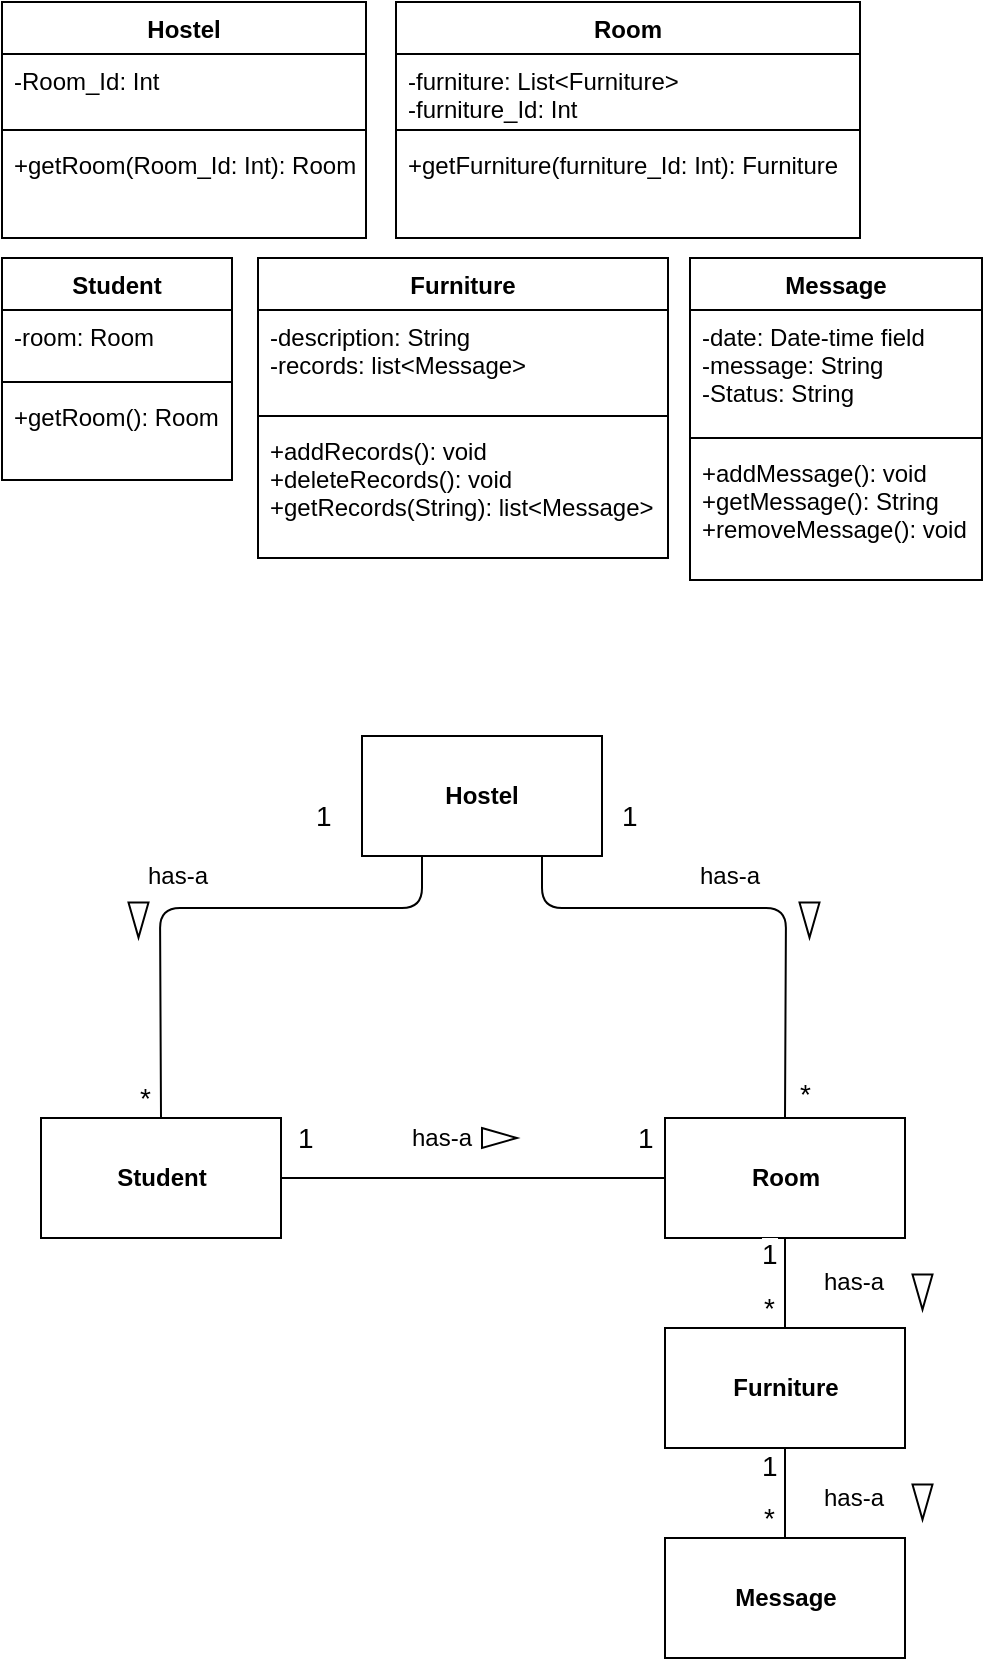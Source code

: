 <mxfile version="13.10.0" type="github" pages="4">
  <diagram id="uQd3hym3dJnkemIXZekN" name="Page-1">
    <mxGraphModel dx="1342" dy="720" grid="0" gridSize="10" guides="1" tooltips="1" connect="1" arrows="1" fold="1" page="1" pageScale="1" pageWidth="827" pageHeight="1169" math="0" shadow="0">
      <root>
        <mxCell id="0" />
        <mxCell id="1" parent="0" />
        <mxCell id="UNEvWyEhUeAOuFIiTYhh-5" value="Hostel" style="swimlane;fontStyle=1;align=center;verticalAlign=top;childLayout=stackLayout;horizontal=1;startSize=26;horizontalStack=0;resizeParent=1;resizeParentMax=0;resizeLast=0;collapsible=1;marginBottom=0;" vertex="1" parent="1">
          <mxGeometry x="83" y="77" width="182" height="118" as="geometry" />
        </mxCell>
        <mxCell id="UNEvWyEhUeAOuFIiTYhh-6" value="-Room_Id: Int" style="text;strokeColor=none;fillColor=none;align=left;verticalAlign=top;spacingLeft=4;spacingRight=4;overflow=hidden;rotatable=0;points=[[0,0.5],[1,0.5]];portConstraint=eastwest;" vertex="1" parent="UNEvWyEhUeAOuFIiTYhh-5">
          <mxGeometry y="26" width="182" height="34" as="geometry" />
        </mxCell>
        <mxCell id="UNEvWyEhUeAOuFIiTYhh-7" value="" style="line;strokeWidth=1;fillColor=none;align=left;verticalAlign=middle;spacingTop=-1;spacingLeft=3;spacingRight=3;rotatable=0;labelPosition=right;points=[];portConstraint=eastwest;" vertex="1" parent="UNEvWyEhUeAOuFIiTYhh-5">
          <mxGeometry y="60" width="182" height="8" as="geometry" />
        </mxCell>
        <mxCell id="UNEvWyEhUeAOuFIiTYhh-8" value="+getRoom(Room_Id: Int): Room" style="text;strokeColor=none;fillColor=none;align=left;verticalAlign=top;spacingLeft=4;spacingRight=4;overflow=hidden;rotatable=0;points=[[0,0.5],[1,0.5]];portConstraint=eastwest;" vertex="1" parent="UNEvWyEhUeAOuFIiTYhh-5">
          <mxGeometry y="68" width="182" height="50" as="geometry" />
        </mxCell>
        <mxCell id="UNEvWyEhUeAOuFIiTYhh-9" value="Student" style="swimlane;fontStyle=1;align=center;verticalAlign=top;childLayout=stackLayout;horizontal=1;startSize=26;horizontalStack=0;resizeParent=1;resizeParentMax=0;resizeLast=0;collapsible=1;marginBottom=0;" vertex="1" parent="1">
          <mxGeometry x="83" y="205" width="115" height="111" as="geometry" />
        </mxCell>
        <mxCell id="UNEvWyEhUeAOuFIiTYhh-10" value="-room: Room" style="text;strokeColor=none;fillColor=none;align=left;verticalAlign=top;spacingLeft=4;spacingRight=4;overflow=hidden;rotatable=0;points=[[0,0.5],[1,0.5]];portConstraint=eastwest;" vertex="1" parent="UNEvWyEhUeAOuFIiTYhh-9">
          <mxGeometry y="26" width="115" height="32" as="geometry" />
        </mxCell>
        <mxCell id="UNEvWyEhUeAOuFIiTYhh-11" value="" style="line;strokeWidth=1;fillColor=none;align=left;verticalAlign=middle;spacingTop=-1;spacingLeft=3;spacingRight=3;rotatable=0;labelPosition=right;points=[];portConstraint=eastwest;" vertex="1" parent="UNEvWyEhUeAOuFIiTYhh-9">
          <mxGeometry y="58" width="115" height="8" as="geometry" />
        </mxCell>
        <mxCell id="UNEvWyEhUeAOuFIiTYhh-12" value="+getRoom(): Room" style="text;strokeColor=none;fillColor=none;align=left;verticalAlign=top;spacingLeft=4;spacingRight=4;overflow=hidden;rotatable=0;points=[[0,0.5],[1,0.5]];portConstraint=eastwest;" vertex="1" parent="UNEvWyEhUeAOuFIiTYhh-9">
          <mxGeometry y="66" width="115" height="45" as="geometry" />
        </mxCell>
        <mxCell id="UNEvWyEhUeAOuFIiTYhh-13" value="Room" style="swimlane;fontStyle=1;align=center;verticalAlign=top;childLayout=stackLayout;horizontal=1;startSize=26;horizontalStack=0;resizeParent=1;resizeParentMax=0;resizeLast=0;collapsible=1;marginBottom=0;" vertex="1" parent="1">
          <mxGeometry x="280" y="77" width="232" height="118" as="geometry" />
        </mxCell>
        <mxCell id="UNEvWyEhUeAOuFIiTYhh-14" value="-furniture: List&lt;Furniture&gt;&#xa;-furniture_Id: Int" style="text;strokeColor=none;fillColor=none;align=left;verticalAlign=top;spacingLeft=4;spacingRight=4;overflow=hidden;rotatable=0;points=[[0,0.5],[1,0.5]];portConstraint=eastwest;" vertex="1" parent="UNEvWyEhUeAOuFIiTYhh-13">
          <mxGeometry y="26" width="232" height="34" as="geometry" />
        </mxCell>
        <mxCell id="UNEvWyEhUeAOuFIiTYhh-15" value="" style="line;strokeWidth=1;fillColor=none;align=left;verticalAlign=middle;spacingTop=-1;spacingLeft=3;spacingRight=3;rotatable=0;labelPosition=right;points=[];portConstraint=eastwest;" vertex="1" parent="UNEvWyEhUeAOuFIiTYhh-13">
          <mxGeometry y="60" width="232" height="8" as="geometry" />
        </mxCell>
        <mxCell id="UNEvWyEhUeAOuFIiTYhh-16" value="+getFurniture(furniture_Id: Int): Furniture" style="text;strokeColor=none;fillColor=none;align=left;verticalAlign=top;spacingLeft=4;spacingRight=4;overflow=hidden;rotatable=0;points=[[0,0.5],[1,0.5]];portConstraint=eastwest;" vertex="1" parent="UNEvWyEhUeAOuFIiTYhh-13">
          <mxGeometry y="68" width="232" height="50" as="geometry" />
        </mxCell>
        <mxCell id="UNEvWyEhUeAOuFIiTYhh-17" value="Furniture" style="swimlane;fontStyle=1;align=center;verticalAlign=top;childLayout=stackLayout;horizontal=1;startSize=26;horizontalStack=0;resizeParent=1;resizeParentMax=0;resizeLast=0;collapsible=1;marginBottom=0;" vertex="1" parent="1">
          <mxGeometry x="211" y="205" width="205" height="150" as="geometry" />
        </mxCell>
        <mxCell id="UNEvWyEhUeAOuFIiTYhh-18" value="-description: String&#xa;-records: list&lt;Message&gt;" style="text;strokeColor=none;fillColor=none;align=left;verticalAlign=top;spacingLeft=4;spacingRight=4;overflow=hidden;rotatable=0;points=[[0,0.5],[1,0.5]];portConstraint=eastwest;" vertex="1" parent="UNEvWyEhUeAOuFIiTYhh-17">
          <mxGeometry y="26" width="205" height="49" as="geometry" />
        </mxCell>
        <mxCell id="UNEvWyEhUeAOuFIiTYhh-19" value="" style="line;strokeWidth=1;fillColor=none;align=left;verticalAlign=middle;spacingTop=-1;spacingLeft=3;spacingRight=3;rotatable=0;labelPosition=right;points=[];portConstraint=eastwest;" vertex="1" parent="UNEvWyEhUeAOuFIiTYhh-17">
          <mxGeometry y="75" width="205" height="8" as="geometry" />
        </mxCell>
        <mxCell id="UNEvWyEhUeAOuFIiTYhh-20" value="+addRecords(): void&#xa;+deleteRecords(): void&#xa;+getRecords(String): list&lt;Message&gt;" style="text;strokeColor=none;fillColor=none;align=left;verticalAlign=top;spacingLeft=4;spacingRight=4;overflow=hidden;rotatable=0;points=[[0,0.5],[1,0.5]];portConstraint=eastwest;" vertex="1" parent="UNEvWyEhUeAOuFIiTYhh-17">
          <mxGeometry y="83" width="205" height="67" as="geometry" />
        </mxCell>
        <mxCell id="UNEvWyEhUeAOuFIiTYhh-25" value="Message" style="swimlane;fontStyle=1;align=center;verticalAlign=top;childLayout=stackLayout;horizontal=1;startSize=26;horizontalStack=0;resizeParent=1;resizeParentMax=0;resizeLast=0;collapsible=1;marginBottom=0;" vertex="1" parent="1">
          <mxGeometry x="427" y="205" width="146" height="161" as="geometry" />
        </mxCell>
        <mxCell id="UNEvWyEhUeAOuFIiTYhh-26" value="-date: Date-time field&#xa;-message: String&#xa;-Status: String" style="text;strokeColor=none;fillColor=none;align=left;verticalAlign=top;spacingLeft=4;spacingRight=4;overflow=hidden;rotatable=0;points=[[0,0.5],[1,0.5]];portConstraint=eastwest;" vertex="1" parent="UNEvWyEhUeAOuFIiTYhh-25">
          <mxGeometry y="26" width="146" height="60" as="geometry" />
        </mxCell>
        <mxCell id="UNEvWyEhUeAOuFIiTYhh-27" value="" style="line;strokeWidth=1;fillColor=none;align=left;verticalAlign=middle;spacingTop=-1;spacingLeft=3;spacingRight=3;rotatable=0;labelPosition=right;points=[];portConstraint=eastwest;" vertex="1" parent="UNEvWyEhUeAOuFIiTYhh-25">
          <mxGeometry y="86" width="146" height="8" as="geometry" />
        </mxCell>
        <mxCell id="UNEvWyEhUeAOuFIiTYhh-28" value="+addMessage(): void&#xa;+getMessage(): String&#xa;+removeMessage(): void" style="text;strokeColor=none;fillColor=none;align=left;verticalAlign=top;spacingLeft=4;spacingRight=4;overflow=hidden;rotatable=0;points=[[0,0.5],[1,0.5]];portConstraint=eastwest;" vertex="1" parent="UNEvWyEhUeAOuFIiTYhh-25">
          <mxGeometry y="94" width="146" height="67" as="geometry" />
        </mxCell>
        <mxCell id="UNEvWyEhUeAOuFIiTYhh-30" value="&lt;b&gt;Hostel&lt;/b&gt;" style="rounded=0;whiteSpace=wrap;html=1;" vertex="1" parent="1">
          <mxGeometry x="263" y="444" width="120" height="60" as="geometry" />
        </mxCell>
        <mxCell id="UNEvWyEhUeAOuFIiTYhh-31" value="&lt;b&gt;Room&lt;/b&gt;" style="rounded=0;whiteSpace=wrap;html=1;" vertex="1" parent="1">
          <mxGeometry x="414.5" y="635" width="120" height="60" as="geometry" />
        </mxCell>
        <mxCell id="UNEvWyEhUeAOuFIiTYhh-32" value="&lt;b&gt;Student&lt;/b&gt;" style="rounded=0;whiteSpace=wrap;html=1;" vertex="1" parent="1">
          <mxGeometry x="102.5" y="635" width="120" height="60" as="geometry" />
        </mxCell>
        <mxCell id="UNEvWyEhUeAOuFIiTYhh-33" value="" style="endArrow=none;html=1;exitX=0.5;exitY=0;exitDx=0;exitDy=0;entryX=0.25;entryY=1;entryDx=0;entryDy=0;" edge="1" parent="1" source="UNEvWyEhUeAOuFIiTYhh-32" target="UNEvWyEhUeAOuFIiTYhh-30">
          <mxGeometry width="50" height="50" relative="1" as="geometry">
            <mxPoint x="258.5" y="705" as="sourcePoint" />
            <mxPoint x="308.5" y="655" as="targetPoint" />
            <Array as="points">
              <mxPoint x="162" y="530" />
              <mxPoint x="293" y="530" />
            </Array>
          </mxGeometry>
        </mxCell>
        <mxCell id="UNEvWyEhUeAOuFIiTYhh-34" value="*" style="edgeLabel;resizable=0;html=1;align=left;verticalAlign=bottom;fontSize=14;" connectable="0" vertex="1" parent="1">
          <mxGeometry x="255.5" y="599" as="geometry">
            <mxPoint x="-106" y="36" as="offset" />
          </mxGeometry>
        </mxCell>
        <mxCell id="UNEvWyEhUeAOuFIiTYhh-35" value="" style="endArrow=none;html=1;entryX=0.75;entryY=1;entryDx=0;entryDy=0;exitX=0.5;exitY=0;exitDx=0;exitDy=0;" edge="1" parent="1" source="UNEvWyEhUeAOuFIiTYhh-31" target="UNEvWyEhUeAOuFIiTYhh-30">
          <mxGeometry width="50" height="50" relative="1" as="geometry">
            <mxPoint x="258.5" y="665" as="sourcePoint" />
            <mxPoint x="308.5" y="615" as="targetPoint" />
            <Array as="points">
              <mxPoint x="475" y="530" />
              <mxPoint x="353" y="530" />
            </Array>
          </mxGeometry>
        </mxCell>
        <mxCell id="UNEvWyEhUeAOuFIiTYhh-36" value="" style="endArrow=none;html=1;entryX=0;entryY=0.5;entryDx=0;entryDy=0;exitX=1;exitY=0.5;exitDx=0;exitDy=0;" edge="1" parent="1" source="UNEvWyEhUeAOuFIiTYhh-32" target="UNEvWyEhUeAOuFIiTYhh-31">
          <mxGeometry width="50" height="50" relative="1" as="geometry">
            <mxPoint x="258.5" y="665" as="sourcePoint" />
            <mxPoint x="308.5" y="615" as="targetPoint" />
          </mxGeometry>
        </mxCell>
        <mxCell id="UNEvWyEhUeAOuFIiTYhh-38" value="*" style="edgeLabel;resizable=0;html=1;align=left;verticalAlign=bottom;fontSize=14;" connectable="0" vertex="1" parent="1">
          <mxGeometry x="276" y="566" as="geometry">
            <mxPoint x="204" y="67" as="offset" />
          </mxGeometry>
        </mxCell>
        <mxCell id="UNEvWyEhUeAOuFIiTYhh-39" value="1" style="edgeLabel;resizable=0;html=1;align=left;verticalAlign=bottom;fontSize=14;" connectable="0" vertex="1" parent="1">
          <mxGeometry x="228.5" y="655" as="geometry" />
        </mxCell>
        <mxCell id="UNEvWyEhUeAOuFIiTYhh-40" value="1" style="edgeLabel;resizable=0;html=1;align=left;verticalAlign=bottom;fontSize=14;" connectable="0" vertex="1" parent="1">
          <mxGeometry x="398.5" y="655" as="geometry" />
        </mxCell>
        <mxCell id="UNEvWyEhUeAOuFIiTYhh-43" value="has-a" style="text;html=1;strokeColor=none;fillColor=none;align=center;verticalAlign=middle;whiteSpace=wrap;rounded=0;" vertex="1" parent="1">
          <mxGeometry x="283" y="635" width="40" height="20" as="geometry" />
        </mxCell>
        <mxCell id="UNEvWyEhUeAOuFIiTYhh-44" value="" style="triangle;whiteSpace=wrap;html=1;rotation=0;" vertex="1" parent="1">
          <mxGeometry x="323" y="640" width="17.5" height="10" as="geometry" />
        </mxCell>
        <mxCell id="UNEvWyEhUeAOuFIiTYhh-47" value="1" style="edgeLabel;resizable=0;html=1;align=left;verticalAlign=bottom;fontSize=14;" connectable="0" vertex="1" parent="1">
          <mxGeometry x="238" y="494" as="geometry" />
        </mxCell>
        <mxCell id="UNEvWyEhUeAOuFIiTYhh-48" value="has-a" style="text;html=1;strokeColor=none;fillColor=none;align=center;verticalAlign=middle;whiteSpace=wrap;rounded=0;" vertex="1" parent="1">
          <mxGeometry x="151" y="504" width="40" height="20" as="geometry" />
        </mxCell>
        <mxCell id="UNEvWyEhUeAOuFIiTYhh-49" value="" style="triangle;whiteSpace=wrap;html=1;rotation=90;" vertex="1" parent="1">
          <mxGeometry x="142.5" y="531" width="17.5" height="10" as="geometry" />
        </mxCell>
        <mxCell id="UNEvWyEhUeAOuFIiTYhh-51" value="has-a" style="text;html=1;strokeColor=none;fillColor=none;align=center;verticalAlign=middle;whiteSpace=wrap;rounded=0;" vertex="1" parent="1">
          <mxGeometry x="427" y="504" width="40" height="20" as="geometry" />
        </mxCell>
        <mxCell id="UNEvWyEhUeAOuFIiTYhh-52" value="" style="triangle;whiteSpace=wrap;html=1;rotation=90;" vertex="1" parent="1">
          <mxGeometry x="478" y="531" width="17.5" height="10" as="geometry" />
        </mxCell>
        <mxCell id="UNEvWyEhUeAOuFIiTYhh-53" value="&lt;b&gt;Furniture&lt;/b&gt;" style="rounded=0;whiteSpace=wrap;html=1;" vertex="1" parent="1">
          <mxGeometry x="414.5" y="740" width="120" height="60" as="geometry" />
        </mxCell>
        <mxCell id="UNEvWyEhUeAOuFIiTYhh-54" value="&lt;b&gt;Message&lt;/b&gt;" style="rounded=0;whiteSpace=wrap;html=1;" vertex="1" parent="1">
          <mxGeometry x="414.5" y="845" width="120" height="60" as="geometry" />
        </mxCell>
        <mxCell id="UNEvWyEhUeAOuFIiTYhh-57" value="" style="endArrow=none;html=1;entryX=0.5;entryY=1;entryDx=0;entryDy=0;exitX=0.5;exitY=0;exitDx=0;exitDy=0;" edge="1" parent="1" source="UNEvWyEhUeAOuFIiTYhh-53" target="UNEvWyEhUeAOuFIiTYhh-31">
          <mxGeometry width="50" height="50" relative="1" as="geometry">
            <mxPoint x="478" y="739" as="sourcePoint" />
            <mxPoint x="310" y="613" as="targetPoint" />
          </mxGeometry>
        </mxCell>
        <mxCell id="UNEvWyEhUeAOuFIiTYhh-58" value="" style="endArrow=none;html=1;entryX=0.5;entryY=0;entryDx=0;entryDy=0;exitX=0.5;exitY=1;exitDx=0;exitDy=0;" edge="1" parent="1" source="UNEvWyEhUeAOuFIiTYhh-53" target="UNEvWyEhUeAOuFIiTYhh-54">
          <mxGeometry width="50" height="50" relative="1" as="geometry">
            <mxPoint x="457" y="813" as="sourcePoint" />
            <mxPoint x="484.5" y="705" as="targetPoint" />
          </mxGeometry>
        </mxCell>
        <mxCell id="UNEvWyEhUeAOuFIiTYhh-59" value="has-a" style="text;html=1;strokeColor=none;fillColor=none;align=center;verticalAlign=middle;whiteSpace=wrap;rounded=0;" vertex="1" parent="1">
          <mxGeometry x="489" y="707" width="40" height="20" as="geometry" />
        </mxCell>
        <mxCell id="UNEvWyEhUeAOuFIiTYhh-62" value="" style="triangle;whiteSpace=wrap;html=1;rotation=90;" vertex="1" parent="1">
          <mxGeometry x="534.5" y="717" width="17.5" height="10" as="geometry" />
        </mxCell>
        <mxCell id="UNEvWyEhUeAOuFIiTYhh-63" value="" style="triangle;whiteSpace=wrap;html=1;rotation=90;" vertex="1" parent="1">
          <mxGeometry x="534.5" y="822" width="17.5" height="10" as="geometry" />
        </mxCell>
        <mxCell id="UNEvWyEhUeAOuFIiTYhh-64" value="has-a" style="text;html=1;strokeColor=none;fillColor=none;align=center;verticalAlign=middle;whiteSpace=wrap;rounded=0;" vertex="1" parent="1">
          <mxGeometry x="489.0" y="815" width="40" height="20" as="geometry" />
        </mxCell>
        <mxCell id="UNEvWyEhUeAOuFIiTYhh-67" value="1" style="edgeLabel;resizable=0;html=1;align=left;verticalAlign=bottom;fontSize=14;" connectable="0" vertex="1" parent="1">
          <mxGeometry x="391" y="494" as="geometry" />
        </mxCell>
        <mxCell id="UNEvWyEhUeAOuFIiTYhh-68" value="1" style="edgeLabel;resizable=0;html=1;align=left;verticalAlign=bottom;fontSize=14;" connectable="0" vertex="1" parent="1">
          <mxGeometry x="461" y="713" as="geometry" />
        </mxCell>
        <mxCell id="UNEvWyEhUeAOuFIiTYhh-69" value="1" style="edgeLabel;resizable=0;html=1;align=left;verticalAlign=bottom;fontSize=14;" connectable="0" vertex="1" parent="1">
          <mxGeometry x="461" y="819" as="geometry" />
        </mxCell>
        <mxCell id="UNEvWyEhUeAOuFIiTYhh-70" value="*" style="edgeLabel;resizable=0;html=1;align=left;verticalAlign=bottom;fontSize=14;" connectable="0" vertex="1" parent="1">
          <mxGeometry x="568" y="809" as="geometry">
            <mxPoint x="-106" y="36" as="offset" />
          </mxGeometry>
        </mxCell>
        <mxCell id="UNEvWyEhUeAOuFIiTYhh-71" value="*" style="edgeLabel;resizable=0;html=1;align=left;verticalAlign=bottom;fontSize=14;" connectable="0" vertex="1" parent="1">
          <mxGeometry x="568" y="704" as="geometry">
            <mxPoint x="-106" y="36" as="offset" />
          </mxGeometry>
        </mxCell>
      </root>
    </mxGraphModel>
  </diagram>
  <diagram id="hoKdn8Hsb0kDNkA4DS1L" name="Page-2">
    <mxGraphModel dx="1141" dy="612" grid="0" gridSize="10" guides="1" tooltips="1" connect="1" arrows="1" fold="1" page="1" pageScale="1" pageWidth="827" pageHeight="1169" math="0" shadow="0">
      <root>
        <mxCell id="pUtsieLBTqpgoXNnil9U-0" />
        <mxCell id="pUtsieLBTqpgoXNnil9U-1" parent="pUtsieLBTqpgoXNnil9U-0" />
        <mxCell id="uFUqo5KUqmXxIk6KdxlP-0" value="Student" style="swimlane;fontStyle=1;align=center;verticalAlign=top;childLayout=stackLayout;horizontal=1;startSize=26;horizontalStack=0;resizeParent=1;resizeParentMax=0;resizeLast=0;collapsible=1;marginBottom=0;" vertex="1" parent="pUtsieLBTqpgoXNnil9U-1">
          <mxGeometry x="319" y="65" width="177" height="152" as="geometry" />
        </mxCell>
        <mxCell id="uFUqo5KUqmXxIk6KdxlP-1" value="-status: bool&#xa;-record: list&lt;Record&gt;" style="text;strokeColor=none;fillColor=none;align=left;verticalAlign=top;spacingLeft=4;spacingRight=4;overflow=hidden;rotatable=0;points=[[0,0.5],[1,0.5]];portConstraint=eastwest;" vertex="1" parent="uFUqo5KUqmXxIk6KdxlP-0">
          <mxGeometry y="26" width="177" height="36" as="geometry" />
        </mxCell>
        <mxCell id="uFUqo5KUqmXxIk6KdxlP-2" value="" style="line;strokeWidth=1;fillColor=none;align=left;verticalAlign=middle;spacingTop=-1;spacingLeft=3;spacingRight=3;rotatable=0;labelPosition=right;points=[];portConstraint=eastwest;" vertex="1" parent="uFUqo5KUqmXxIk6KdxlP-0">
          <mxGeometry y="62" width="177" height="8" as="geometry" />
        </mxCell>
        <mxCell id="uFUqo5KUqmXxIk6KdxlP-3" value="+getStatus(): bool&#xa;+changeStatus(bool): void&#xa;+getRecords(): list&lt;Record&gt;&#xa;+addRecord(Record): void&#xa;+removeStudent(Student): void&#xa;" style="text;strokeColor=none;fillColor=none;align=left;verticalAlign=top;spacingLeft=4;spacingRight=4;overflow=hidden;rotatable=0;points=[[0,0.5],[1,0.5]];portConstraint=eastwest;" vertex="1" parent="uFUqo5KUqmXxIk6KdxlP-0">
          <mxGeometry y="70" width="177" height="82" as="geometry" />
        </mxCell>
        <mxCell id="-ZSTl-KN1yYZezHAWUEp-0" value="Room" style="swimlane;fontStyle=1;align=center;verticalAlign=top;childLayout=stackLayout;horizontal=1;startSize=26;horizontalStack=0;resizeParent=1;resizeParentMax=0;resizeLast=0;collapsible=1;marginBottom=0;" vertex="1" parent="pUtsieLBTqpgoXNnil9U-1">
          <mxGeometry x="83" y="225" width="221" height="150" as="geometry" />
        </mxCell>
        <mxCell id="-ZSTl-KN1yYZezHAWUEp-1" value="-students: list&lt;Student&gt;&#xa;-student_id: Int" style="text;strokeColor=none;fillColor=none;align=left;verticalAlign=top;spacingLeft=4;spacingRight=4;overflow=hidden;rotatable=0;points=[[0,0.5],[1,0.5]];portConstraint=eastwest;" vertex="1" parent="-ZSTl-KN1yYZezHAWUEp-0">
          <mxGeometry y="26" width="221" height="34" as="geometry" />
        </mxCell>
        <mxCell id="-ZSTl-KN1yYZezHAWUEp-2" value="" style="line;strokeWidth=1;fillColor=none;align=left;verticalAlign=middle;spacingTop=-1;spacingLeft=3;spacingRight=3;rotatable=0;labelPosition=right;points=[];portConstraint=eastwest;" vertex="1" parent="-ZSTl-KN1yYZezHAWUEp-0">
          <mxGeometry y="60" width="221" height="8" as="geometry" />
        </mxCell>
        <mxCell id="-ZSTl-KN1yYZezHAWUEp-3" value="+addStudent(student_Id: Int): void&#xa;+getStudent(student_Id: Int): Student&#xa;+reomoveStudent(istudent_Id: Int): void&#xa;+getStudentList(): list&lt;Student&gt;&#xa;+editStudentList(): void" style="text;strokeColor=none;fillColor=none;align=left;verticalAlign=top;spacingLeft=4;spacingRight=4;overflow=hidden;rotatable=0;points=[[0,0.5],[1,0.5]];portConstraint=eastwest;" vertex="1" parent="-ZSTl-KN1yYZezHAWUEp-0">
          <mxGeometry y="68" width="221" height="82" as="geometry" />
        </mxCell>
        <mxCell id="-ZSTl-KN1yYZezHAWUEp-4" value="Record" style="swimlane;fontStyle=1;align=center;verticalAlign=top;childLayout=stackLayout;horizontal=1;startSize=26;horizontalStack=0;resizeParent=1;resizeParentMax=0;resizeLast=0;collapsible=1;marginBottom=0;" vertex="1" parent="pUtsieLBTqpgoXNnil9U-1">
          <mxGeometry x="318.5" y="225" width="178" height="149" as="geometry" />
        </mxCell>
        <mxCell id="-ZSTl-KN1yYZezHAWUEp-5" value="-date: Date-time field&#xa;-status: bool&#xa;-messages: String" style="text;strokeColor=none;fillColor=none;align=left;verticalAlign=top;spacingLeft=4;spacingRight=4;overflow=hidden;rotatable=0;points=[[0,0.5],[1,0.5]];portConstraint=eastwest;" vertex="1" parent="-ZSTl-KN1yYZezHAWUEp-4">
          <mxGeometry y="26" width="178" height="49" as="geometry" />
        </mxCell>
        <mxCell id="-ZSTl-KN1yYZezHAWUEp-6" value="" style="line;strokeWidth=1;fillColor=none;align=left;verticalAlign=middle;spacingTop=-1;spacingLeft=3;spacingRight=3;rotatable=0;labelPosition=right;points=[];portConstraint=eastwest;" vertex="1" parent="-ZSTl-KN1yYZezHAWUEp-4">
          <mxGeometry y="75" width="178" height="8" as="geometry" />
        </mxCell>
        <mxCell id="-ZSTl-KN1yYZezHAWUEp-7" value="+addRecord(): void&#xa;+editRecord(String): void&#xa;+getRecord(): Record&#xa;+removeRecord(Record): void" style="text;strokeColor=none;fillColor=none;align=left;verticalAlign=top;spacingLeft=4;spacingRight=4;overflow=hidden;rotatable=0;points=[[0,0.5],[1,0.5]];portConstraint=eastwest;" vertex="1" parent="-ZSTl-KN1yYZezHAWUEp-4">
          <mxGeometry y="83" width="178" height="66" as="geometry" />
        </mxCell>
        <mxCell id="S7_rVe8WZjCEN2kX18LT-0" value="&lt;b&gt;Hostel&lt;/b&gt;" style="rounded=0;whiteSpace=wrap;html=1;" vertex="1" parent="pUtsieLBTqpgoXNnil9U-1">
          <mxGeometry x="263" y="444" width="120" height="60" as="geometry" />
        </mxCell>
        <mxCell id="S7_rVe8WZjCEN2kX18LT-1" value="&lt;b&gt;Room&lt;/b&gt;" style="rounded=0;whiteSpace=wrap;html=1;" vertex="1" parent="pUtsieLBTqpgoXNnil9U-1">
          <mxGeometry x="414.5" y="635" width="120" height="60" as="geometry" />
        </mxCell>
        <mxCell id="S7_rVe8WZjCEN2kX18LT-2" value="&lt;b&gt;Student&lt;/b&gt;" style="rounded=0;whiteSpace=wrap;html=1;" vertex="1" parent="pUtsieLBTqpgoXNnil9U-1">
          <mxGeometry x="102.5" y="635" width="120" height="60" as="geometry" />
        </mxCell>
        <mxCell id="S7_rVe8WZjCEN2kX18LT-3" value="" style="endArrow=none;html=1;exitX=0.5;exitY=0;exitDx=0;exitDy=0;entryX=0.25;entryY=1;entryDx=0;entryDy=0;" edge="1" parent="pUtsieLBTqpgoXNnil9U-1" source="S7_rVe8WZjCEN2kX18LT-2" target="S7_rVe8WZjCEN2kX18LT-0">
          <mxGeometry width="50" height="50" relative="1" as="geometry">
            <mxPoint x="258.5" y="705" as="sourcePoint" />
            <mxPoint x="263" y="521" as="targetPoint" />
            <Array as="points">
              <mxPoint x="162" y="532" />
              <mxPoint x="293" y="532" />
            </Array>
          </mxGeometry>
        </mxCell>
        <mxCell id="S7_rVe8WZjCEN2kX18LT-4" value="*" style="edgeLabel;resizable=0;html=1;align=left;verticalAlign=bottom;fontSize=14;" connectable="0" vertex="1" parent="pUtsieLBTqpgoXNnil9U-1">
          <mxGeometry x="255.5" y="599" as="geometry">
            <mxPoint x="-106" y="36" as="offset" />
          </mxGeometry>
        </mxCell>
        <mxCell id="S7_rVe8WZjCEN2kX18LT-5" value="" style="endArrow=none;html=1;entryX=0.75;entryY=1;entryDx=0;entryDy=0;exitX=0.5;exitY=0;exitDx=0;exitDy=0;" edge="1" parent="pUtsieLBTqpgoXNnil9U-1" source="S7_rVe8WZjCEN2kX18LT-1" target="S7_rVe8WZjCEN2kX18LT-0">
          <mxGeometry width="50" height="50" relative="1" as="geometry">
            <mxPoint x="258.5" y="665" as="sourcePoint" />
            <mxPoint x="308.5" y="615" as="targetPoint" />
            <Array as="points">
              <mxPoint x="475" y="524" />
              <mxPoint x="353" y="524" />
            </Array>
          </mxGeometry>
        </mxCell>
        <mxCell id="S7_rVe8WZjCEN2kX18LT-6" value="" style="endArrow=none;html=1;entryX=0;entryY=0.5;entryDx=0;entryDy=0;exitX=1;exitY=0.5;exitDx=0;exitDy=0;" edge="1" parent="pUtsieLBTqpgoXNnil9U-1" source="S7_rVe8WZjCEN2kX18LT-2" target="S7_rVe8WZjCEN2kX18LT-1">
          <mxGeometry width="50" height="50" relative="1" as="geometry">
            <mxPoint x="258.5" y="665" as="sourcePoint" />
            <mxPoint x="308.5" y="615" as="targetPoint" />
          </mxGeometry>
        </mxCell>
        <mxCell id="S7_rVe8WZjCEN2kX18LT-7" value="*" style="edgeLabel;resizable=0;html=1;align=left;verticalAlign=bottom;fontSize=14;" connectable="0" vertex="1" parent="pUtsieLBTqpgoXNnil9U-1">
          <mxGeometry x="276" y="566" as="geometry">
            <mxPoint x="204" y="67" as="offset" />
          </mxGeometry>
        </mxCell>
        <mxCell id="S7_rVe8WZjCEN2kX18LT-8" value="1" style="edgeLabel;resizable=0;html=1;align=left;verticalAlign=bottom;fontSize=14;" connectable="0" vertex="1" parent="pUtsieLBTqpgoXNnil9U-1">
          <mxGeometry x="228.5" y="655" as="geometry" />
        </mxCell>
        <mxCell id="S7_rVe8WZjCEN2kX18LT-9" value="1" style="edgeLabel;resizable=0;html=1;align=left;verticalAlign=bottom;fontSize=14;" connectable="0" vertex="1" parent="pUtsieLBTqpgoXNnil9U-1">
          <mxGeometry x="398.5" y="655" as="geometry" />
        </mxCell>
        <mxCell id="S7_rVe8WZjCEN2kX18LT-10" value="has-a" style="text;html=1;strokeColor=none;fillColor=none;align=center;verticalAlign=middle;whiteSpace=wrap;rounded=0;" vertex="1" parent="pUtsieLBTqpgoXNnil9U-1">
          <mxGeometry x="323" y="635" width="40" height="20" as="geometry" />
        </mxCell>
        <mxCell id="S7_rVe8WZjCEN2kX18LT-11" value="" style="triangle;whiteSpace=wrap;html=1;rotation=-180;" vertex="1" parent="pUtsieLBTqpgoXNnil9U-1">
          <mxGeometry x="296" y="640" width="17.5" height="10" as="geometry" />
        </mxCell>
        <mxCell id="S7_rVe8WZjCEN2kX18LT-12" value="1" style="edgeLabel;resizable=0;html=1;align=left;verticalAlign=bottom;fontSize=14;" connectable="0" vertex="1" parent="pUtsieLBTqpgoXNnil9U-1">
          <mxGeometry x="238" y="494" as="geometry" />
        </mxCell>
        <mxCell id="S7_rVe8WZjCEN2kX18LT-13" value="has-a" style="text;html=1;strokeColor=none;fillColor=none;align=center;verticalAlign=middle;whiteSpace=wrap;rounded=0;" vertex="1" parent="pUtsieLBTqpgoXNnil9U-1">
          <mxGeometry x="142.5" y="474" width="40" height="20" as="geometry" />
        </mxCell>
        <mxCell id="S7_rVe8WZjCEN2kX18LT-14" value="" style="triangle;whiteSpace=wrap;html=1;rotation=90;" vertex="1" parent="pUtsieLBTqpgoXNnil9U-1">
          <mxGeometry x="139.5" y="509" width="17.5" height="10" as="geometry" />
        </mxCell>
        <mxCell id="S7_rVe8WZjCEN2kX18LT-15" value="has-a" style="text;html=1;strokeColor=none;fillColor=none;align=center;verticalAlign=middle;whiteSpace=wrap;rounded=0;" vertex="1" parent="pUtsieLBTqpgoXNnil9U-1">
          <mxGeometry x="444" y="472" width="40" height="20" as="geometry" />
        </mxCell>
        <mxCell id="S7_rVe8WZjCEN2kX18LT-16" value="" style="triangle;whiteSpace=wrap;html=1;rotation=90;" vertex="1" parent="pUtsieLBTqpgoXNnil9U-1">
          <mxGeometry x="484" y="504" width="17.5" height="10" as="geometry" />
        </mxCell>
        <mxCell id="S7_rVe8WZjCEN2kX18LT-25" value="1" style="edgeLabel;resizable=0;html=1;align=left;verticalAlign=bottom;fontSize=14;" connectable="0" vertex="1" parent="pUtsieLBTqpgoXNnil9U-1">
          <mxGeometry x="391" y="494" as="geometry" />
        </mxCell>
        <mxCell id="ceQY3yfPehJEo9t1QEHm-0" value="&lt;b&gt;Record&lt;/b&gt;" style="rounded=0;whiteSpace=wrap;html=1;" vertex="1" parent="pUtsieLBTqpgoXNnil9U-1">
          <mxGeometry x="102.5" y="740" width="120" height="60" as="geometry" />
        </mxCell>
        <mxCell id="jwOfk5gX-RrvJ2THSQR5-0" value="has-a" style="text;html=1;strokeColor=none;fillColor=none;align=center;verticalAlign=middle;whiteSpace=wrap;rounded=0;" vertex="1" parent="pUtsieLBTqpgoXNnil9U-1">
          <mxGeometry x="165" y="706" width="40" height="20" as="geometry" />
        </mxCell>
        <mxCell id="jwOfk5gX-RrvJ2THSQR5-1" value="" style="triangle;whiteSpace=wrap;html=1;rotation=90;" vertex="1" parent="pUtsieLBTqpgoXNnil9U-1">
          <mxGeometry x="205" y="713" width="17.5" height="10" as="geometry" />
        </mxCell>
        <mxCell id="jwOfk5gX-RrvJ2THSQR5-2" value="1" style="edgeLabel;resizable=0;html=1;align=left;verticalAlign=bottom;fontSize=14;" connectable="0" vertex="1" parent="pUtsieLBTqpgoXNnil9U-1">
          <mxGeometry x="148.25" y="713" as="geometry" />
        </mxCell>
        <mxCell id="6PNinB-Sv9Si0xB9VFNJ-0" value="" style="endArrow=none;html=1;entryX=0.5;entryY=1;entryDx=0;entryDy=0;" edge="1" parent="pUtsieLBTqpgoXNnil9U-1" source="ceQY3yfPehJEo9t1QEHm-0" target="S7_rVe8WZjCEN2kX18LT-2">
          <mxGeometry width="50" height="50" relative="1" as="geometry">
            <mxPoint x="474.5" y="740" as="sourcePoint" />
            <mxPoint x="474.5" y="695" as="targetPoint" />
          </mxGeometry>
        </mxCell>
        <mxCell id="vh_cJUccEjLpEaFjhYIa-1" value="*" style="edgeLabel;resizable=0;html=1;align=left;verticalAlign=bottom;fontSize=14;" connectable="0" vertex="1" parent="pUtsieLBTqpgoXNnil9U-1">
          <mxGeometry x="254.5" y="704" as="geometry">
            <mxPoint x="-106" y="36" as="offset" />
          </mxGeometry>
        </mxCell>
        <mxCell id="RXaTZDFP8UyRSC3taMKx-0" value="Hostel" style="swimlane;fontStyle=1;align=center;verticalAlign=top;childLayout=stackLayout;horizontal=1;startSize=26;horizontalStack=0;resizeParent=1;resizeParentMax=0;resizeLast=0;collapsible=1;marginBottom=0;" vertex="1" parent="pUtsieLBTqpgoXNnil9U-1">
          <mxGeometry x="83" y="65" width="221" height="151" as="geometry" />
        </mxCell>
        <mxCell id="RXaTZDFP8UyRSC3taMKx-1" value="-students: list&lt;Student&gt;&#xa;-student_id: Int" style="text;strokeColor=none;fillColor=none;align=left;verticalAlign=top;spacingLeft=4;spacingRight=4;overflow=hidden;rotatable=0;points=[[0,0.5],[1,0.5]];portConstraint=eastwest;" vertex="1" parent="RXaTZDFP8UyRSC3taMKx-0">
          <mxGeometry y="26" width="221" height="34" as="geometry" />
        </mxCell>
        <mxCell id="RXaTZDFP8UyRSC3taMKx-2" value="" style="line;strokeWidth=1;fillColor=none;align=left;verticalAlign=middle;spacingTop=-1;spacingLeft=3;spacingRight=3;rotatable=0;labelPosition=right;points=[];portConstraint=eastwest;" vertex="1" parent="RXaTZDFP8UyRSC3taMKx-0">
          <mxGeometry y="60" width="221" height="8" as="geometry" />
        </mxCell>
        <mxCell id="RXaTZDFP8UyRSC3taMKx-3" value="+addStudent(student_Id: Int): void&#xa;+getStudent(student_Id: Int): Student&#xa;+reomoveStudent(istudent_Id: Int): void&#xa;+getStudentList(): list&lt;Student&gt;&#xa;+editStudentList(): void" style="text;strokeColor=none;fillColor=none;align=left;verticalAlign=top;spacingLeft=4;spacingRight=4;overflow=hidden;rotatable=0;points=[[0,0.5],[1,0.5]];portConstraint=eastwest;" vertex="1" parent="RXaTZDFP8UyRSC3taMKx-0">
          <mxGeometry y="68" width="221" height="83" as="geometry" />
        </mxCell>
      </root>
    </mxGraphModel>
  </diagram>
  <diagram id="nAzfoUy3Ub6lgiAvHQKv" name="Page-3">
    <mxGraphModel dx="1342" dy="720" grid="0" gridSize="10" guides="1" tooltips="1" connect="1" arrows="1" fold="1" page="1" pageScale="1" pageWidth="827" pageHeight="1169" math="0" shadow="0">
      <root>
        <mxCell id="Vr7ewBLSuNHkangByfVr-0" />
        <mxCell id="Vr7ewBLSuNHkangByfVr-1" parent="Vr7ewBLSuNHkangByfVr-0" />
        <mxCell id="ukoynVTAdLjyzj7U6Vdv-0" value="Administrator" style="swimlane;fontStyle=1;align=center;verticalAlign=top;childLayout=stackLayout;horizontal=1;startSize=26;horizontalStack=0;resizeParent=1;resizeParentMax=0;resizeLast=0;collapsible=1;marginBottom=0;" vertex="1" parent="Vr7ewBLSuNHkangByfVr-1">
          <mxGeometry x="188" y="106" width="226" height="306" as="geometry" />
        </mxCell>
        <mxCell id="ukoynVTAdLjyzj7U6Vdv-1" value="- ID: Int&#xa;- Fname: String&#xa;- Lname: String&#xa;- Mob_no: String&#xa;- Hostel_Id: Int&#xa;- hostels: list&lt;Hostel&gt;&#xa;- rooms: list&lt;Room&gt;&#xa;- students: list&lt;Student&gt;" style="text;strokeColor=none;fillColor=none;align=left;verticalAlign=top;spacingLeft=4;spacingRight=4;overflow=hidden;rotatable=0;points=[[0,0.5],[1,0.5]];portConstraint=eastwest;" vertex="1" parent="ukoynVTAdLjyzj7U6Vdv-0">
          <mxGeometry y="26" width="226" height="120" as="geometry" />
        </mxCell>
        <mxCell id="ukoynVTAdLjyzj7U6Vdv-2" value="" style="line;strokeWidth=1;fillColor=none;align=left;verticalAlign=middle;spacingTop=-1;spacingLeft=3;spacingRight=3;rotatable=0;labelPosition=right;points=[];portConstraint=eastwest;" vertex="1" parent="ukoynVTAdLjyzj7U6Vdv-0">
          <mxGeometry y="146" width="226" height="8" as="geometry" />
        </mxCell>
        <mxCell id="ukoynVTAdLjyzj7U6Vdv-3" value="+ getID(): Int&#xa;+ getFname(): String&#xa;+ getLname(): String&#xa;+ editFname(String): void&#xa;+ editLname(String): void&#xa;+ getMob_no(): String&#xa;+ editMob_no(String): void&#xa;+ viewHostel(Hostel_Id: int): list&lt;Hostel&gt;&#xa;+ viewRooms(): list&lt;room&gt;&#xa;+ viewStudents(): list&lt;Student&gt;" style="text;strokeColor=none;fillColor=none;align=left;verticalAlign=top;spacingLeft=4;spacingRight=4;overflow=hidden;rotatable=0;points=[[0,0.5],[1,0.5]];portConstraint=eastwest;" vertex="1" parent="ukoynVTAdLjyzj7U6Vdv-0">
          <mxGeometry y="154" width="226" height="152" as="geometry" />
        </mxCell>
        <mxCell id="ukoynVTAdLjyzj7U6Vdv-4" value="Hostel" style="swimlane;fontStyle=1;align=center;verticalAlign=top;childLayout=stackLayout;horizontal=1;startSize=26;horizontalStack=0;resizeParent=1;resizeParentMax=0;resizeLast=0;collapsible=1;marginBottom=0;" vertex="1" parent="Vr7ewBLSuNHkangByfVr-1">
          <mxGeometry x="478" y="106" width="253" height="254" as="geometry" />
        </mxCell>
        <mxCell id="ukoynVTAdLjyzj7U6Vdv-5" value="- Hostel_Id: int&#xa;- Hostel_name: String&#xa;- No_of_rooms: Int&#xa;- No_of_students: Int&#xa;- rooms: list&lt;Room&gt;&#xa;- students: list&lt;Student&gt;" style="text;strokeColor=none;fillColor=none;align=left;verticalAlign=top;spacingLeft=4;spacingRight=4;overflow=hidden;rotatable=0;points=[[0,0.5],[1,0.5]];portConstraint=eastwest;" vertex="1" parent="ukoynVTAdLjyzj7U6Vdv-4">
          <mxGeometry y="26" width="253" height="93" as="geometry" />
        </mxCell>
        <mxCell id="ukoynVTAdLjyzj7U6Vdv-6" value="" style="line;strokeWidth=1;fillColor=none;align=left;verticalAlign=middle;spacingTop=-1;spacingLeft=3;spacingRight=3;rotatable=0;labelPosition=right;points=[];portConstraint=eastwest;" vertex="1" parent="ukoynVTAdLjyzj7U6Vdv-4">
          <mxGeometry y="119" width="253" height="8" as="geometry" />
        </mxCell>
        <mxCell id="ukoynVTAdLjyzj7U6Vdv-7" value="+ getHostel_Id(): Int&#xa;+ getHostel_name(): String&#xa;+ getNo_of_rooms():Int&#xa;+ editNo_of_rooms(Int): void&#xa;+ getNo_of_stduents():Int&#xa;+ editNo_of_students(Int): void&#xa;+ viewHostel(Hostel_Id: Int): list&lt;Room&gt;&#xa;+ viewStudents(Hostel_Id: Int): list&lt;Student&gt;" style="text;strokeColor=none;fillColor=none;align=left;verticalAlign=top;spacingLeft=4;spacingRight=4;overflow=hidden;rotatable=0;points=[[0,0.5],[1,0.5]];portConstraint=eastwest;" vertex="1" parent="ukoynVTAdLjyzj7U6Vdv-4">
          <mxGeometry y="127" width="253" height="127" as="geometry" />
        </mxCell>
        <mxCell id="ukoynVTAdLjyzj7U6Vdv-8" value="Student" style="swimlane;fontStyle=1;align=center;verticalAlign=top;childLayout=stackLayout;horizontal=1;startSize=26;horizontalStack=0;resizeParent=1;resizeParentMax=0;resizeLast=0;collapsible=1;marginBottom=0;" vertex="1" parent="Vr7ewBLSuNHkangByfVr-1">
          <mxGeometry x="109" y="425" width="160" height="370" as="geometry" />
        </mxCell>
        <mxCell id="ukoynVTAdLjyzj7U6Vdv-9" value="- Student_Id: Int&#xa;- Fname: String&#xa;- Lname: String&#xa;- Mob_no: String&#xa;- Dept: String&#xa;- Year_of_study: Int&#xa;- Hostel_Id: Int&#xa;- Room_Id: Int" style="text;strokeColor=none;fillColor=none;align=left;verticalAlign=top;spacingLeft=4;spacingRight=4;overflow=hidden;rotatable=0;points=[[0,0.5],[1,0.5]];portConstraint=eastwest;" vertex="1" parent="ukoynVTAdLjyzj7U6Vdv-8">
          <mxGeometry y="26" width="160" height="126" as="geometry" />
        </mxCell>
        <mxCell id="ukoynVTAdLjyzj7U6Vdv-10" value="" style="line;strokeWidth=1;fillColor=none;align=left;verticalAlign=middle;spacingTop=-1;spacingLeft=3;spacingRight=3;rotatable=0;labelPosition=right;points=[];portConstraint=eastwest;" vertex="1" parent="ukoynVTAdLjyzj7U6Vdv-8">
          <mxGeometry y="152" width="160" height="8" as="geometry" />
        </mxCell>
        <mxCell id="ukoynVTAdLjyzj7U6Vdv-11" value="+ getStudent_Id(): Int&#xa;+ getFname(): String&#xa;+ getLname(): String&#xa;+ editFname(String): void&#xa;+ editLname(String): void&#xa;+ getMob_no(): String&#xa;+ editMob_no(String): void&#xa;+ getDept(): String&#xa;+ editDept(String): void&#xa;+ getYear_of_study(): Int&#xa;+ getHostel_Id(): Int&#xa;+ editHostel_Id(Int): void&#xa;+ getRoom_Id(): Int&#xa;+ editRoom_Id(Int): void" style="text;strokeColor=none;fillColor=none;align=left;verticalAlign=top;spacingLeft=4;spacingRight=4;overflow=hidden;rotatable=0;points=[[0,0.5],[1,0.5]];portConstraint=eastwest;" vertex="1" parent="ukoynVTAdLjyzj7U6Vdv-8">
          <mxGeometry y="160" width="160" height="210" as="geometry" />
        </mxCell>
        <mxCell id="ukoynVTAdLjyzj7U6Vdv-12" value="Room" style="swimlane;fontStyle=1;align=center;verticalAlign=top;childLayout=stackLayout;horizontal=1;startSize=26;horizontalStack=0;resizeParent=1;resizeParentMax=0;resizeLast=0;collapsible=1;marginBottom=0;" vertex="1" parent="Vr7ewBLSuNHkangByfVr-1">
          <mxGeometry x="477" y="372" width="254" height="209" as="geometry" />
        </mxCell>
        <mxCell id="ukoynVTAdLjyzj7U6Vdv-13" value="- Hostel_Id: Int&#xa;- Room_Id: Int&#xa;- Status: String&#xa;- furniture: list&lt;Furniture&gt;" style="text;strokeColor=none;fillColor=none;align=left;verticalAlign=top;spacingLeft=4;spacingRight=4;overflow=hidden;rotatable=0;points=[[0,0.5],[1,0.5]];portConstraint=eastwest;" vertex="1" parent="ukoynVTAdLjyzj7U6Vdv-12">
          <mxGeometry y="26" width="254" height="63" as="geometry" />
        </mxCell>
        <mxCell id="ukoynVTAdLjyzj7U6Vdv-14" value="" style="line;strokeWidth=1;fillColor=none;align=left;verticalAlign=middle;spacingTop=-1;spacingLeft=3;spacingRight=3;rotatable=0;labelPosition=right;points=[];portConstraint=eastwest;" vertex="1" parent="ukoynVTAdLjyzj7U6Vdv-12">
          <mxGeometry y="89" width="254" height="8" as="geometry" />
        </mxCell>
        <mxCell id="ukoynVTAdLjyzj7U6Vdv-15" value="+ getHostel_Id(): Int&#xa;+ setRoom_ID(Int): void&#xa;+ getRoom_Id(): Int&#xa;+ setStatus(bool): void&#xa;+ getStatus(): bool&#xa;+ editStatus(bool): void&#xa;+ ViewFurniture(Room_Id: Int): list&lt;Furniture&gt;" style="text;strokeColor=none;fillColor=none;align=left;verticalAlign=top;spacingLeft=4;spacingRight=4;overflow=hidden;rotatable=0;points=[[0,0.5],[1,0.5]];portConstraint=eastwest;" vertex="1" parent="ukoynVTAdLjyzj7U6Vdv-12">
          <mxGeometry y="97" width="254" height="112" as="geometry" />
        </mxCell>
        <mxCell id="ukoynVTAdLjyzj7U6Vdv-16" value="Visitors" style="swimlane;fontStyle=1;align=center;verticalAlign=top;childLayout=stackLayout;horizontal=1;startSize=26;horizontalStack=0;resizeParent=1;resizeParentMax=0;resizeLast=0;collapsible=1;marginBottom=0;" vertex="1" parent="Vr7ewBLSuNHkangByfVr-1">
          <mxGeometry x="281" y="425" width="184" height="241" as="geometry" />
        </mxCell>
        <mxCell id="ukoynVTAdLjyzj7U6Vdv-17" value="- Date: Date-time field&#xa;- Visitor_Id: Int&#xa;- Visitor_name: String&#xa;- In_time: Date-time field&#xa;- Out_time: Date-time field&#xa;- Student_Id: Int" style="text;strokeColor=none;fillColor=none;align=left;verticalAlign=top;spacingLeft=4;spacingRight=4;overflow=hidden;rotatable=0;points=[[0,0.5],[1,0.5]];portConstraint=eastwest;" vertex="1" parent="ukoynVTAdLjyzj7U6Vdv-16">
          <mxGeometry y="26" width="184" height="98" as="geometry" />
        </mxCell>
        <mxCell id="ukoynVTAdLjyzj7U6Vdv-18" value="" style="line;strokeWidth=1;fillColor=none;align=left;verticalAlign=middle;spacingTop=-1;spacingLeft=3;spacingRight=3;rotatable=0;labelPosition=right;points=[];portConstraint=eastwest;" vertex="1" parent="ukoynVTAdLjyzj7U6Vdv-16">
          <mxGeometry y="124" width="184" height="8" as="geometry" />
        </mxCell>
        <mxCell id="ukoynVTAdLjyzj7U6Vdv-19" value="+ getDate(): Date-time field&#xa;+ getVisitor_Id(): Int&#xa;+ getVisitor_name(): String&#xa;+ editVisitor_name(String): void&#xa;+ getIn_time(): Date-time field&#xa;+ getOut_time(): Date-time field&#xa;+ getStudent_Id(): String" style="text;strokeColor=none;fillColor=none;align=left;verticalAlign=top;spacingLeft=4;spacingRight=4;overflow=hidden;rotatable=0;points=[[0,0.5],[1,0.5]];portConstraint=eastwest;" vertex="1" parent="ukoynVTAdLjyzj7U6Vdv-16">
          <mxGeometry y="132" width="184" height="109" as="geometry" />
        </mxCell>
        <mxCell id="ukoynVTAdLjyzj7U6Vdv-20" value="Furniture" style="swimlane;fontStyle=1;align=center;verticalAlign=top;childLayout=stackLayout;horizontal=1;startSize=26;horizontalStack=0;resizeParent=1;resizeParentMax=0;resizeLast=0;collapsible=1;marginBottom=0;" vertex="1" parent="Vr7ewBLSuNHkangByfVr-1">
          <mxGeometry x="478" y="591" width="183" height="199" as="geometry" />
        </mxCell>
        <mxCell id="ukoynVTAdLjyzj7U6Vdv-21" value="- Hostel_Id: Int&#xa;- Room_Id: Int&#xa;- Furniture_Id: Int&#xa;- Furniture-type: String" style="text;strokeColor=none;fillColor=none;align=left;verticalAlign=top;spacingLeft=4;spacingRight=4;overflow=hidden;rotatable=0;points=[[0,0.5],[1,0.5]];portConstraint=eastwest;" vertex="1" parent="ukoynVTAdLjyzj7U6Vdv-20">
          <mxGeometry y="26" width="183" height="67" as="geometry" />
        </mxCell>
        <mxCell id="ukoynVTAdLjyzj7U6Vdv-22" value="" style="line;strokeWidth=1;fillColor=none;align=left;verticalAlign=middle;spacingTop=-1;spacingLeft=3;spacingRight=3;rotatable=0;labelPosition=right;points=[];portConstraint=eastwest;" vertex="1" parent="ukoynVTAdLjyzj7U6Vdv-20">
          <mxGeometry y="93" width="183" height="8" as="geometry" />
        </mxCell>
        <mxCell id="ukoynVTAdLjyzj7U6Vdv-23" value="+ getHostel_Id(): Int&#xa;+ getRoom_Id(): Int&#xa;+ setFurniture_Id(Int): void&#xa;+ getFurniture_Id(): Int&#xa;+ setFurniture-type(String): void&#xa;+ getFurniture-type(): String" style="text;strokeColor=none;fillColor=none;align=left;verticalAlign=top;spacingLeft=4;spacingRight=4;overflow=hidden;rotatable=0;points=[[0,0.5],[1,0.5]];portConstraint=eastwest;" vertex="1" parent="ukoynVTAdLjyzj7U6Vdv-20">
          <mxGeometry y="101" width="183" height="98" as="geometry" />
        </mxCell>
      </root>
    </mxGraphModel>
  </diagram>
  <diagram id="lNlp2EhfXwF0xy6KxzLH" name="Page-4">
    <mxGraphModel dx="1342" dy="720" grid="0" gridSize="10" guides="1" tooltips="1" connect="1" arrows="1" fold="1" page="1" pageScale="1" pageWidth="827" pageHeight="1169" math="0" shadow="0">
      <root>
        <mxCell id="A1oiEQiJf4P9ozLslczM-0" />
        <mxCell id="A1oiEQiJf4P9ozLslczM-1" parent="A1oiEQiJf4P9ozLslczM-0" />
      </root>
    </mxGraphModel>
  </diagram>
</mxfile>
